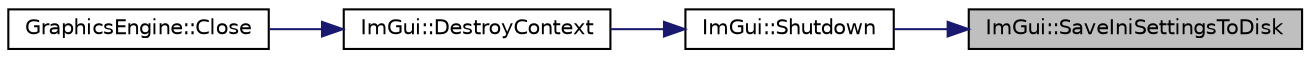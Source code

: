 digraph "ImGui::SaveIniSettingsToDisk"
{
 // LATEX_PDF_SIZE
  edge [fontname="Helvetica",fontsize="10",labelfontname="Helvetica",labelfontsize="10"];
  node [fontname="Helvetica",fontsize="10",shape=record];
  rankdir="RL";
  Node1 [label="ImGui::SaveIniSettingsToDisk",height=0.2,width=0.4,color="black", fillcolor="grey75", style="filled", fontcolor="black",tooltip=" "];
  Node1 -> Node2 [dir="back",color="midnightblue",fontsize="10",style="solid",fontname="Helvetica"];
  Node2 [label="ImGui::Shutdown",height=0.2,width=0.4,color="black", fillcolor="white", style="filled",URL="$namespace_im_gui.html#ae8e2043e5d630169423e2d14a913afa1",tooltip=" "];
  Node2 -> Node3 [dir="back",color="midnightblue",fontsize="10",style="solid",fontname="Helvetica"];
  Node3 [label="ImGui::DestroyContext",height=0.2,width=0.4,color="black", fillcolor="white", style="filled",URL="$namespace_im_gui.html#ab9132deece575023170cd8e681d0581d",tooltip=" "];
  Node3 -> Node4 [dir="back",color="midnightblue",fontsize="10",style="solid",fontname="Helvetica"];
  Node4 [label="GraphicsEngine::Close",height=0.2,width=0.4,color="black", fillcolor="white", style="filled",URL="$class_graphics_engine.html#a526dd537e18e783cc6e90b51920d26f8",tooltip=" "];
}
